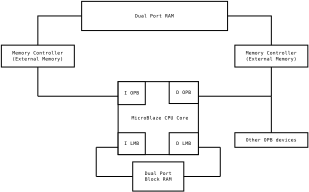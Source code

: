 <?xml version="1.0"?>
<diagram xmlns:dia="http://www.lysator.liu.se/~alla/dia/">
  <diagramdata>
    <attribute name="background">
      <color val="#ffffff"/>
    </attribute>
    <attribute name="paper">
      <composite type="paper">
        <attribute name="name">
          <string>#A4#</string>
        </attribute>
        <attribute name="tmargin">
          <real val="2.82"/>
        </attribute>
        <attribute name="bmargin">
          <real val="2.82"/>
        </attribute>
        <attribute name="lmargin">
          <real val="2.82"/>
        </attribute>
        <attribute name="rmargin">
          <real val="2.82"/>
        </attribute>
        <attribute name="is_portrait">
          <boolean val="true"/>
        </attribute>
        <attribute name="scaling">
          <real val="0.365"/>
        </attribute>
        <attribute name="fitto">
          <boolean val="true"/>
        </attribute>
        <attribute name="fitwidth">
          <int val="1"/>
        </attribute>
        <attribute name="fitheight">
          <int val="1"/>
        </attribute>
      </composite>
    </attribute>
  </diagramdata>
  <layer name="Background" visible="true">
    <object type="Flowchart - Box" version="0" id="O0">
      <attribute name="obj_pos">
        <point val="12,9"/>
      </attribute>
      <attribute name="obj_bb">
        <rectangle val="11.95,8.95;23.05,19.05"/>
      </attribute>
      <attribute name="elem_corner">
        <point val="12,9"/>
      </attribute>
      <attribute name="elem_width">
        <real val="11"/>
      </attribute>
      <attribute name="elem_height">
        <real val="10"/>
      </attribute>
      <attribute name="show_background">
        <boolean val="true"/>
      </attribute>
      <attribute name="padding">
        <real val="0.5"/>
      </attribute>
      <attribute name="text">
        <composite type="text">
          <attribute name="string">
            <string>#MicroBlaze CPU Core#</string>
          </attribute>
          <attribute name="font">
            <font name="Courier"/>
          </attribute>
          <attribute name="height">
            <real val="0.8"/>
          </attribute>
          <attribute name="pos">
            <point val="17.5,14.235"/>
          </attribute>
          <attribute name="color">
            <color val="#000000"/>
          </attribute>
          <attribute name="alignment">
            <enum val="1"/>
          </attribute>
        </composite>
      </attribute>
    </object>
    <object type="Flowchart - Box" version="0" id="O1">
      <attribute name="obj_pos">
        <point val="12,9"/>
      </attribute>
      <attribute name="obj_bb">
        <rectangle val="11.95,8.95;15.774,12.2"/>
      </attribute>
      <attribute name="elem_corner">
        <point val="12,9"/>
      </attribute>
      <attribute name="elem_width">
        <real val="3.724"/>
      </attribute>
      <attribute name="elem_height">
        <real val="3.15"/>
      </attribute>
      <attribute name="show_background">
        <boolean val="true"/>
      </attribute>
      <attribute name="padding">
        <real val="0.5"/>
      </attribute>
      <attribute name="text">
        <composite type="text">
          <attribute name="string">
            <string>#I OPB#</string>
          </attribute>
          <attribute name="font">
            <font name="Courier"/>
          </attribute>
          <attribute name="height">
            <real val="0.8"/>
          </attribute>
          <attribute name="pos">
            <point val="13.862,10.809"/>
          </attribute>
          <attribute name="color">
            <color val="#000000"/>
          </attribute>
          <attribute name="alignment">
            <enum val="1"/>
          </attribute>
        </composite>
      </attribute>
    </object>
    <object type="Flowchart - Box" version="0" id="O2">
      <attribute name="obj_pos">
        <point val="19,9"/>
      </attribute>
      <attribute name="obj_bb">
        <rectangle val="18.95,8.95;23.05,12.05"/>
      </attribute>
      <attribute name="elem_corner">
        <point val="19,9"/>
      </attribute>
      <attribute name="elem_width">
        <real val="4"/>
      </attribute>
      <attribute name="elem_height">
        <real val="3"/>
      </attribute>
      <attribute name="show_background">
        <boolean val="true"/>
      </attribute>
      <attribute name="padding">
        <real val="0.5"/>
      </attribute>
      <attribute name="text">
        <composite type="text">
          <attribute name="string">
            <string>#D OPB#</string>
          </attribute>
          <attribute name="font">
            <font name="Courier"/>
          </attribute>
          <attribute name="height">
            <real val="0.8"/>
          </attribute>
          <attribute name="pos">
            <point val="21,10.735"/>
          </attribute>
          <attribute name="color">
            <color val="#000000"/>
          </attribute>
          <attribute name="alignment">
            <enum val="1"/>
          </attribute>
        </composite>
      </attribute>
    </object>
    <object type="Flowchart - Box" version="0" id="O3">
      <attribute name="obj_pos">
        <point val="12,16"/>
      </attribute>
      <attribute name="obj_bb">
        <rectangle val="11.95,15.95;15.774,19.05"/>
      </attribute>
      <attribute name="elem_corner">
        <point val="12,16"/>
      </attribute>
      <attribute name="elem_width">
        <real val="3.724"/>
      </attribute>
      <attribute name="elem_height">
        <real val="3"/>
      </attribute>
      <attribute name="show_background">
        <boolean val="true"/>
      </attribute>
      <attribute name="padding">
        <real val="0.5"/>
      </attribute>
      <attribute name="text">
        <composite type="text">
          <attribute name="string">
            <string>#I LMB#</string>
          </attribute>
          <attribute name="font">
            <font name="Courier"/>
          </attribute>
          <attribute name="height">
            <real val="0.8"/>
          </attribute>
          <attribute name="pos">
            <point val="13.862,17.735"/>
          </attribute>
          <attribute name="color">
            <color val="#000000"/>
          </attribute>
          <attribute name="alignment">
            <enum val="1"/>
          </attribute>
        </composite>
      </attribute>
    </object>
    <object type="Flowchart - Box" version="0" id="O4">
      <attribute name="obj_pos">
        <point val="19,16"/>
      </attribute>
      <attribute name="obj_bb">
        <rectangle val="18.95,15.95;23.05,19.05"/>
      </attribute>
      <attribute name="elem_corner">
        <point val="19,16"/>
      </attribute>
      <attribute name="elem_width">
        <real val="4"/>
      </attribute>
      <attribute name="elem_height">
        <real val="3"/>
      </attribute>
      <attribute name="show_background">
        <boolean val="true"/>
      </attribute>
      <attribute name="padding">
        <real val="0.5"/>
      </attribute>
      <attribute name="text">
        <composite type="text">
          <attribute name="string">
            <string>#D LMB#</string>
          </attribute>
          <attribute name="font">
            <font name="Courier"/>
          </attribute>
          <attribute name="height">
            <real val="0.8"/>
          </attribute>
          <attribute name="pos">
            <point val="21,17.735"/>
          </attribute>
          <attribute name="color">
            <color val="#000000"/>
          </attribute>
          <attribute name="alignment">
            <enum val="1"/>
          </attribute>
        </composite>
      </attribute>
    </object>
    <object type="Flowchart - Box" version="0" id="O5">
      <attribute name="obj_pos">
        <point val="14,20"/>
      </attribute>
      <attribute name="obj_bb">
        <rectangle val="13.95,19.95;21.05,24.05"/>
      </attribute>
      <attribute name="elem_corner">
        <point val="14,20"/>
      </attribute>
      <attribute name="elem_width">
        <real val="7"/>
      </attribute>
      <attribute name="elem_height">
        <real val="4"/>
      </attribute>
      <attribute name="show_background">
        <boolean val="true"/>
      </attribute>
      <attribute name="padding">
        <real val="0.5"/>
      </attribute>
      <attribute name="text">
        <composite type="text">
          <attribute name="string">
            <string>#Dual Port
Block RAM#</string>
          </attribute>
          <attribute name="font">
            <font name="Courier"/>
          </attribute>
          <attribute name="height">
            <real val="0.8"/>
          </attribute>
          <attribute name="pos">
            <point val="17.5,21.834"/>
          </attribute>
          <attribute name="color">
            <color val="#000000"/>
          </attribute>
          <attribute name="alignment">
            <enum val="1"/>
          </attribute>
        </composite>
      </attribute>
    </object>
    <object type="Standard - Line" version="0" id="O6">
      <attribute name="obj_pos">
        <point val="12,18"/>
      </attribute>
      <attribute name="obj_bb">
        <rectangle val="8.95,17.95;12.05,18.05"/>
      </attribute>
      <attribute name="conn_endpoints">
        <point val="12,18"/>
        <point val="9,18"/>
      </attribute>
      <attribute name="numcp">
        <int val="1"/>
      </attribute>
    </object>
    <object type="Standard - Line" version="0" id="O7">
      <attribute name="obj_pos">
        <point val="9,18"/>
      </attribute>
      <attribute name="obj_bb">
        <rectangle val="8.95,17.95;9.05,22.05"/>
      </attribute>
      <attribute name="conn_endpoints">
        <point val="9,18"/>
        <point val="9,22"/>
      </attribute>
      <attribute name="numcp">
        <int val="1"/>
      </attribute>
    </object>
    <object type="Standard - Line" version="0" id="O8">
      <attribute name="obj_pos">
        <point val="9,22"/>
      </attribute>
      <attribute name="obj_bb">
        <rectangle val="8.95,21.95;14.05,22.05"/>
      </attribute>
      <attribute name="conn_endpoints">
        <point val="9,22"/>
        <point val="14,22"/>
      </attribute>
      <attribute name="numcp">
        <int val="1"/>
      </attribute>
      <connections>
        <connection handle="1" to="O5" connection="7"/>
      </connections>
    </object>
    <object type="Standard - Line" version="0" id="O9">
      <attribute name="obj_pos">
        <point val="23,18"/>
      </attribute>
      <attribute name="obj_bb">
        <rectangle val="22.95,17.95;26.05,18.05"/>
      </attribute>
      <attribute name="conn_endpoints">
        <point val="23,18"/>
        <point val="26,18"/>
      </attribute>
      <attribute name="numcp">
        <int val="1"/>
      </attribute>
    </object>
    <object type="Standard - Line" version="0" id="O10">
      <attribute name="obj_pos">
        <point val="26,18"/>
      </attribute>
      <attribute name="obj_bb">
        <rectangle val="25.95,17.95;26.05,22.05"/>
      </attribute>
      <attribute name="conn_endpoints">
        <point val="26,18"/>
        <point val="26,22"/>
      </attribute>
      <attribute name="numcp">
        <int val="1"/>
      </attribute>
    </object>
    <object type="Standard - Line" version="0" id="O11">
      <attribute name="obj_pos">
        <point val="26,22"/>
      </attribute>
      <attribute name="obj_bb">
        <rectangle val="20.95,21.95;26.05,22.05"/>
      </attribute>
      <attribute name="conn_endpoints">
        <point val="26,22"/>
        <point val="21,22"/>
      </attribute>
      <attribute name="numcp">
        <int val="1"/>
      </attribute>
      <connections>
        <connection handle="1" to="O5" connection="8"/>
      </connections>
    </object>
    <object type="Flowchart - Box" version="0" id="O12">
      <attribute name="obj_pos">
        <point val="-4,4"/>
      </attribute>
      <attribute name="obj_bb">
        <rectangle val="-4.05,3.95;6.05,7.05"/>
      </attribute>
      <attribute name="elem_corner">
        <point val="-4,4"/>
      </attribute>
      <attribute name="elem_width">
        <real val="10"/>
      </attribute>
      <attribute name="elem_height">
        <real val="3"/>
      </attribute>
      <attribute name="show_background">
        <boolean val="true"/>
      </attribute>
      <attribute name="padding">
        <real val="0.5"/>
      </attribute>
      <attribute name="text">
        <composite type="text">
          <attribute name="string">
            <string>#Memory Controller
(External Memory)#</string>
          </attribute>
          <attribute name="font">
            <font name="Courier"/>
          </attribute>
          <attribute name="height">
            <real val="0.8"/>
          </attribute>
          <attribute name="pos">
            <point val="1,5.334"/>
          </attribute>
          <attribute name="color">
            <color val="#000000"/>
          </attribute>
          <attribute name="alignment">
            <enum val="1"/>
          </attribute>
        </composite>
      </attribute>
    </object>
    <object type="Standard - Line" version="0" id="O13">
      <attribute name="obj_pos">
        <point val="12,11"/>
      </attribute>
      <attribute name="obj_bb">
        <rectangle val="0.95,10.95;12.05,11.05"/>
      </attribute>
      <attribute name="conn_endpoints">
        <point val="12,11"/>
        <point val="1,11"/>
      </attribute>
      <attribute name="numcp">
        <int val="1"/>
      </attribute>
    </object>
    <object type="Standard - Line" version="0" id="O14">
      <attribute name="obj_pos">
        <point val="1,11"/>
      </attribute>
      <attribute name="obj_bb">
        <rectangle val="0.95,6.95;1.05,11.05"/>
      </attribute>
      <attribute name="conn_endpoints">
        <point val="1,11"/>
        <point val="1,7"/>
      </attribute>
      <attribute name="numcp">
        <int val="1"/>
      </attribute>
      <connections>
        <connection handle="1" to="O12" connection="13"/>
      </connections>
    </object>
    <object type="Flowchart - Box" version="0" id="O15">
      <attribute name="obj_pos">
        <point val="28,4"/>
      </attribute>
      <attribute name="obj_bb">
        <rectangle val="27.95,3.95;38.05,7.05"/>
      </attribute>
      <attribute name="elem_corner">
        <point val="28,4"/>
      </attribute>
      <attribute name="elem_width">
        <real val="10"/>
      </attribute>
      <attribute name="elem_height">
        <real val="3"/>
      </attribute>
      <attribute name="show_background">
        <boolean val="true"/>
      </attribute>
      <attribute name="padding">
        <real val="0.5"/>
      </attribute>
      <attribute name="text">
        <composite type="text">
          <attribute name="string">
            <string>#Memory Controller
(External Memory)#</string>
          </attribute>
          <attribute name="font">
            <font name="Courier"/>
          </attribute>
          <attribute name="height">
            <real val="0.8"/>
          </attribute>
          <attribute name="pos">
            <point val="33,5.334"/>
          </attribute>
          <attribute name="color">
            <color val="#000000"/>
          </attribute>
          <attribute name="alignment">
            <enum val="1"/>
          </attribute>
        </composite>
      </attribute>
    </object>
    <object type="Standard - Line" version="0" id="O16">
      <attribute name="obj_pos">
        <point val="23,11"/>
      </attribute>
      <attribute name="obj_bb">
        <rectangle val="22.95,10.95;33.05,11.05"/>
      </attribute>
      <attribute name="conn_endpoints">
        <point val="23,11"/>
        <point val="33,11"/>
      </attribute>
      <attribute name="numcp">
        <int val="1"/>
      </attribute>
    </object>
    <object type="Standard - Line" version="0" id="O17">
      <attribute name="obj_pos">
        <point val="33,7"/>
      </attribute>
      <attribute name="obj_bb">
        <rectangle val="32.95,6.95;33.05,11.05"/>
      </attribute>
      <attribute name="conn_endpoints">
        <point val="33,7"/>
        <point val="33,11"/>
      </attribute>
      <attribute name="numcp">
        <int val="1"/>
      </attribute>
      <connections>
        <connection handle="0" to="O15" connection="13"/>
      </connections>
    </object>
    <object type="Flowchart - Box" version="0" id="O18">
      <attribute name="obj_pos">
        <point val="28,16"/>
      </attribute>
      <attribute name="obj_bb">
        <rectangle val="27.95,15.95;38.05,18.05"/>
      </attribute>
      <attribute name="elem_corner">
        <point val="28,16"/>
      </attribute>
      <attribute name="elem_width">
        <real val="10"/>
      </attribute>
      <attribute name="elem_height">
        <real val="2"/>
      </attribute>
      <attribute name="show_background">
        <boolean val="true"/>
      </attribute>
      <attribute name="padding">
        <real val="0.5"/>
      </attribute>
      <attribute name="text">
        <composite type="text">
          <attribute name="string">
            <string>#Other OPB devices#</string>
          </attribute>
          <attribute name="font">
            <font name="Courier"/>
          </attribute>
          <attribute name="height">
            <real val="0.8"/>
          </attribute>
          <attribute name="pos">
            <point val="33,17.235"/>
          </attribute>
          <attribute name="color">
            <color val="#000000"/>
          </attribute>
          <attribute name="alignment">
            <enum val="1"/>
          </attribute>
        </composite>
      </attribute>
    </object>
    <object type="Standard - Line" version="0" id="O19">
      <attribute name="obj_pos">
        <point val="33,11"/>
      </attribute>
      <attribute name="obj_bb">
        <rectangle val="32.95,10.95;33.05,16.05"/>
      </attribute>
      <attribute name="conn_endpoints">
        <point val="33,11"/>
        <point val="33,16"/>
      </attribute>
      <attribute name="numcp">
        <int val="1"/>
      </attribute>
      <connections>
        <connection handle="1" to="O18" connection="2"/>
      </connections>
    </object>
    <object type="Flowchart - Box" version="0" id="O20">
      <attribute name="obj_pos">
        <point val="7,-2"/>
      </attribute>
      <attribute name="obj_bb">
        <rectangle val="6.95,-2.05;27.05,2.05"/>
      </attribute>
      <attribute name="elem_corner">
        <point val="7,-2"/>
      </attribute>
      <attribute name="elem_width">
        <real val="20"/>
      </attribute>
      <attribute name="elem_height">
        <real val="4"/>
      </attribute>
      <attribute name="show_background">
        <boolean val="true"/>
      </attribute>
      <attribute name="padding">
        <real val="0.5"/>
      </attribute>
      <attribute name="text">
        <composite type="text">
          <attribute name="string">
            <string>#Dual Port RAM#</string>
          </attribute>
          <attribute name="font">
            <font name="Courier"/>
          </attribute>
          <attribute name="height">
            <real val="0.8"/>
          </attribute>
          <attribute name="pos">
            <point val="17,0.234"/>
          </attribute>
          <attribute name="color">
            <color val="#000000"/>
          </attribute>
          <attribute name="alignment">
            <enum val="1"/>
          </attribute>
        </composite>
      </attribute>
    </object>
    <object type="UML - Association" version="0" id="O21">
      <attribute name="obj_pos">
        <point val="1,4"/>
      </attribute>
      <attribute name="obj_bb">
        <rectangle val="-0.45,-1.45;8.45,5.6"/>
      </attribute>
      <attribute name="orth_points">
        <point val="1,4"/>
        <point val="1,0"/>
        <point val="7,0"/>
        <point val="7,0"/>
      </attribute>
      <attribute name="orth_orient">
        <enum val="1"/>
        <enum val="0"/>
        <enum val="1"/>
      </attribute>
      <attribute name="name">
        <string/>
      </attribute>
      <attribute name="direction">
        <enum val="0"/>
      </attribute>
      <attribute name="ends">
        <composite>
          <attribute name="role">
            <string/>
          </attribute>
          <attribute name="multiplicity">
            <string/>
          </attribute>
          <attribute name="arrow">
            <boolean val="false"/>
          </attribute>
          <attribute name="aggregate">
            <enum val="0"/>
          </attribute>
        </composite>
        <composite>
          <attribute name="role">
            <string/>
          </attribute>
          <attribute name="multiplicity">
            <string/>
          </attribute>
          <attribute name="arrow">
            <boolean val="false"/>
          </attribute>
          <attribute name="aggregate">
            <enum val="0"/>
          </attribute>
        </composite>
      </attribute>
      <connections>
        <connection handle="0" to="O12" connection="2"/>
        <connection handle="1" to="O20" connection="7"/>
      </connections>
    </object>
    <object type="UML - Association" version="0" id="O22">
      <attribute name="obj_pos">
        <point val="27,0"/>
      </attribute>
      <attribute name="obj_bb">
        <rectangle val="25.55,-1.45;34.45,5.6"/>
      </attribute>
      <attribute name="orth_points">
        <point val="27,0"/>
        <point val="27,0"/>
        <point val="33,0"/>
        <point val="33,4"/>
      </attribute>
      <attribute name="orth_orient">
        <enum val="1"/>
        <enum val="0"/>
        <enum val="1"/>
      </attribute>
      <attribute name="name">
        <string/>
      </attribute>
      <attribute name="direction">
        <enum val="0"/>
      </attribute>
      <attribute name="ends">
        <composite>
          <attribute name="role">
            <string/>
          </attribute>
          <attribute name="multiplicity">
            <string/>
          </attribute>
          <attribute name="arrow">
            <boolean val="false"/>
          </attribute>
          <attribute name="aggregate">
            <enum val="0"/>
          </attribute>
        </composite>
        <composite>
          <attribute name="role">
            <string/>
          </attribute>
          <attribute name="multiplicity">
            <string/>
          </attribute>
          <attribute name="arrow">
            <boolean val="false"/>
          </attribute>
          <attribute name="aggregate">
            <enum val="0"/>
          </attribute>
        </composite>
      </attribute>
      <connections>
        <connection handle="0" to="O20" connection="8"/>
        <connection handle="1" to="O15" connection="2"/>
      </connections>
    </object>
  </layer>
</diagram>
